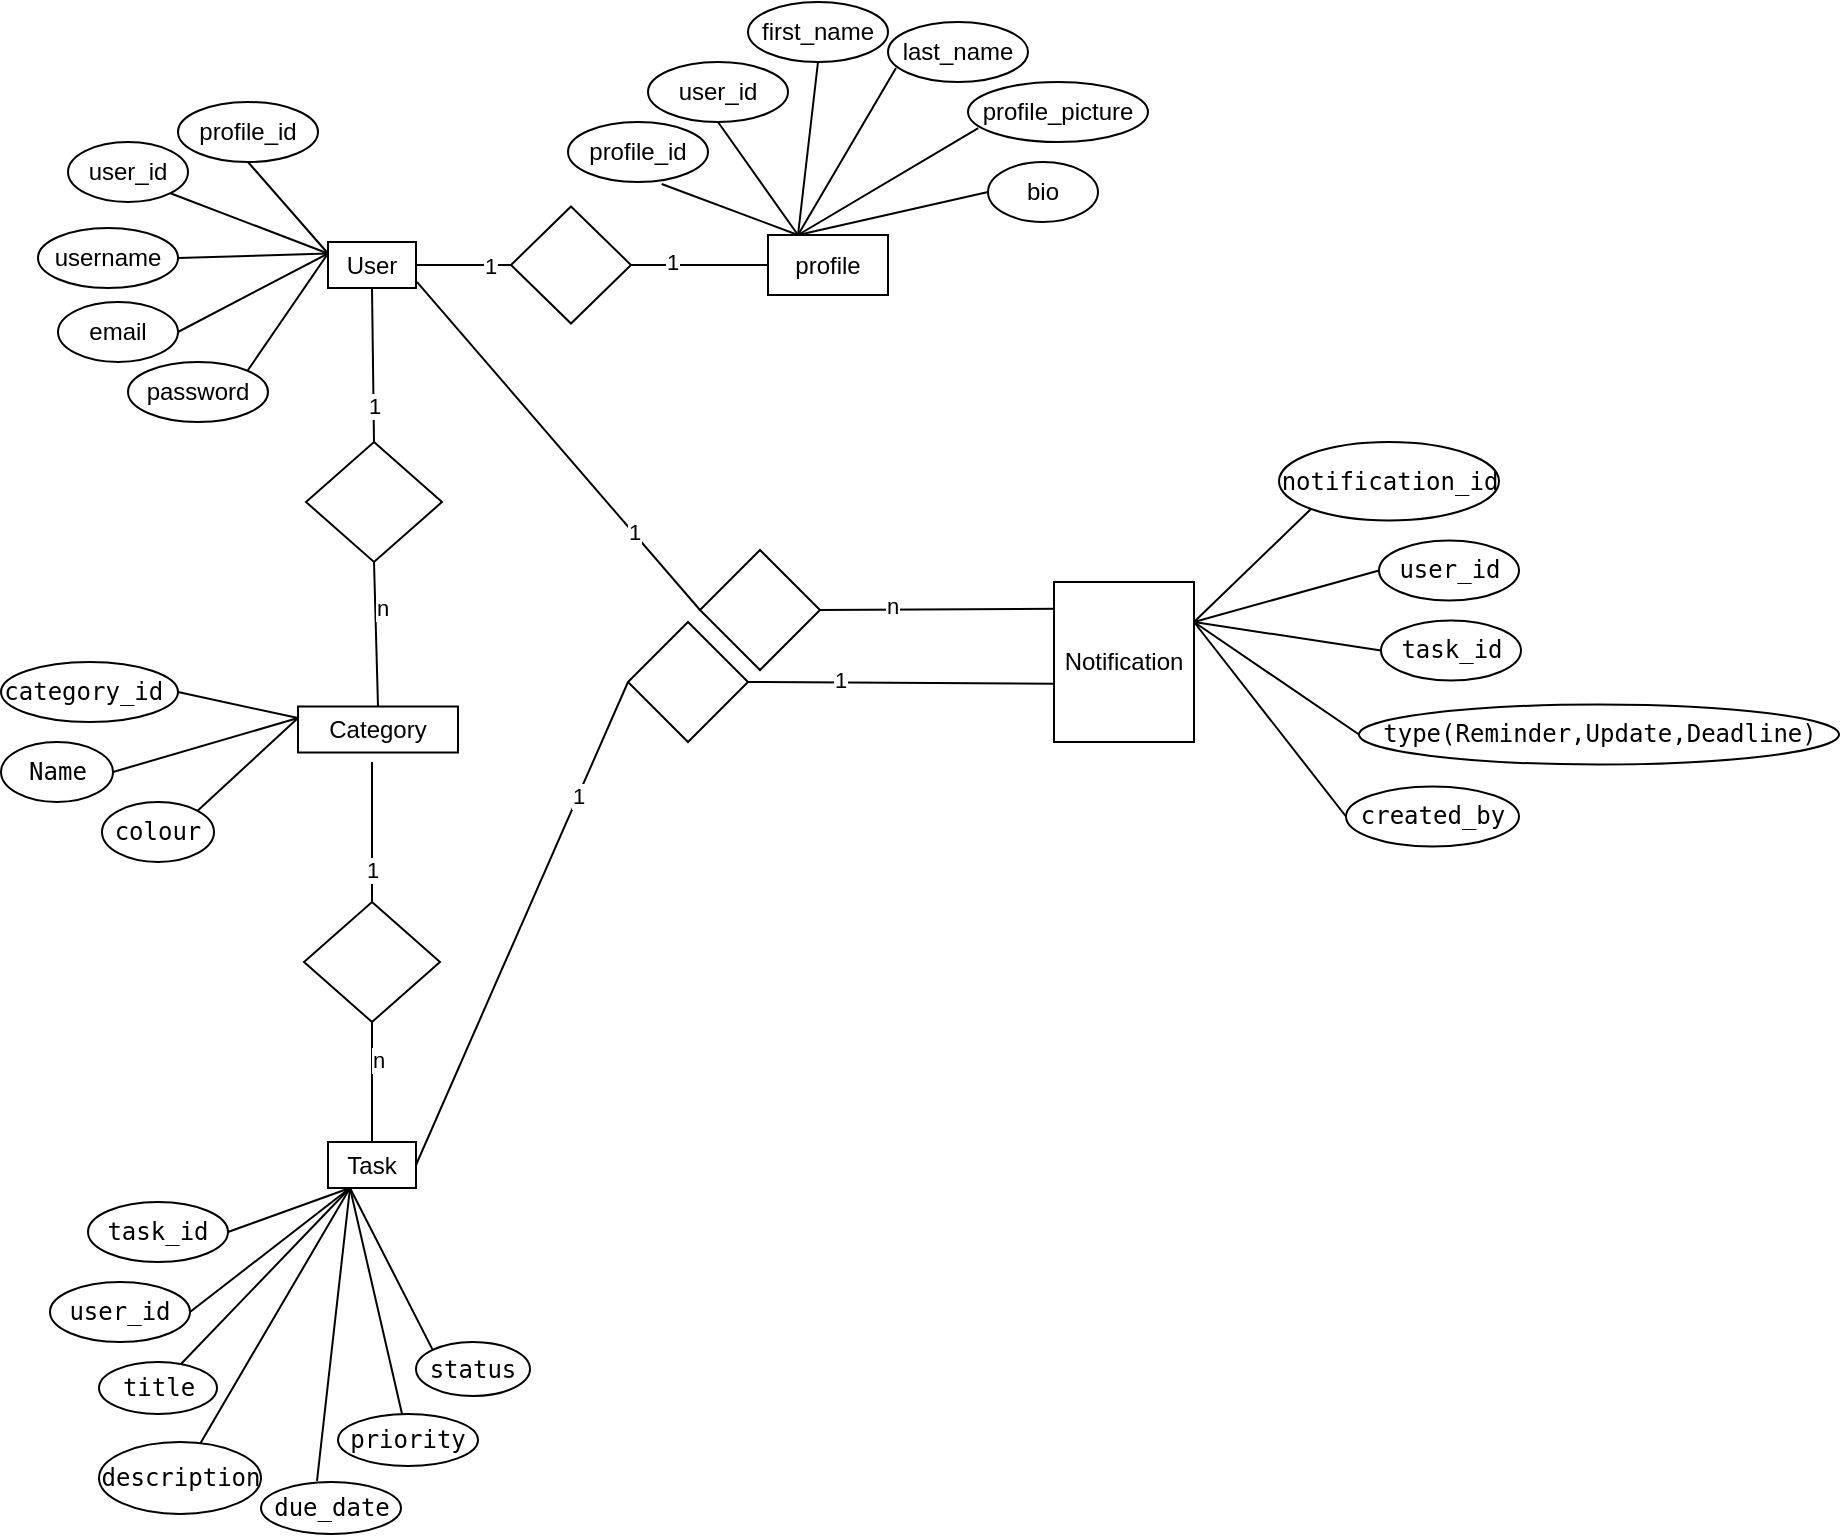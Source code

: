 <mxfile version="24.7.16">
  <diagram name="Page-1" id="2oIcgv48rsFbRuFE8hWv">
    <mxGraphModel dx="1050" dy="569" grid="1" gridSize="10" guides="1" tooltips="1" connect="1" arrows="1" fold="1" page="1" pageScale="1" pageWidth="850" pageHeight="1100" math="0" shadow="0">
      <root>
        <mxCell id="0" />
        <mxCell id="1" parent="0" />
        <mxCell id="Rj8w-bVWe5VZsiDT0nC8-1" value="User" style="rounded=0;whiteSpace=wrap;html=1;" parent="1" vertex="1">
          <mxGeometry x="275" y="380" width="44" height="23" as="geometry" />
        </mxCell>
        <mxCell id="Rj8w-bVWe5VZsiDT0nC8-2" value="user_id" style="ellipse;whiteSpace=wrap;html=1;" parent="1" vertex="1">
          <mxGeometry x="145" y="330" width="60" height="30" as="geometry" />
        </mxCell>
        <mxCell id="Rj8w-bVWe5VZsiDT0nC8-3" value="" style="endArrow=none;html=1;rounded=0;entryX=0;entryY=0.25;entryDx=0;entryDy=0;exitX=1;exitY=1;exitDx=0;exitDy=0;" parent="1" source="Rj8w-bVWe5VZsiDT0nC8-2" target="Rj8w-bVWe5VZsiDT0nC8-1" edge="1">
          <mxGeometry width="50" height="50" relative="1" as="geometry">
            <mxPoint x="165" y="480" as="sourcePoint" />
            <mxPoint x="215" y="430" as="targetPoint" />
          </mxGeometry>
        </mxCell>
        <mxCell id="Rj8w-bVWe5VZsiDT0nC8-4" value="username" style="ellipse;whiteSpace=wrap;html=1;" parent="1" vertex="1">
          <mxGeometry x="130" y="373" width="70" height="30" as="geometry" />
        </mxCell>
        <mxCell id="Rj8w-bVWe5VZsiDT0nC8-5" value="" style="endArrow=none;html=1;rounded=0;entryX=0;entryY=0.25;entryDx=0;entryDy=0;exitX=1;exitY=0.5;exitDx=0;exitDy=0;" parent="1" source="Rj8w-bVWe5VZsiDT0nC8-4" target="Rj8w-bVWe5VZsiDT0nC8-1" edge="1">
          <mxGeometry width="50" height="50" relative="1" as="geometry">
            <mxPoint x="145" y="520" as="sourcePoint" />
            <mxPoint x="255" y="426" as="targetPoint" />
          </mxGeometry>
        </mxCell>
        <mxCell id="Rj8w-bVWe5VZsiDT0nC8-6" value="email" style="ellipse;whiteSpace=wrap;html=1;" parent="1" vertex="1">
          <mxGeometry x="140" y="410" width="60" height="30" as="geometry" />
        </mxCell>
        <mxCell id="Rj8w-bVWe5VZsiDT0nC8-7" value="" style="endArrow=none;html=1;rounded=0;entryX=0;entryY=0.25;entryDx=0;entryDy=0;exitX=1;exitY=0.5;exitDx=0;exitDy=0;" parent="1" source="Rj8w-bVWe5VZsiDT0nC8-6" target="Rj8w-bVWe5VZsiDT0nC8-1" edge="1">
          <mxGeometry width="50" height="50" relative="1" as="geometry">
            <mxPoint x="135" y="560" as="sourcePoint" />
            <mxPoint x="245" y="466" as="targetPoint" />
          </mxGeometry>
        </mxCell>
        <mxCell id="Rj8w-bVWe5VZsiDT0nC8-8" value="password" style="ellipse;whiteSpace=wrap;html=1;" parent="1" vertex="1">
          <mxGeometry x="175" y="440" width="70" height="30" as="geometry" />
        </mxCell>
        <mxCell id="Rj8w-bVWe5VZsiDT0nC8-9" value="" style="endArrow=none;html=1;rounded=0;exitX=1;exitY=0;exitDx=0;exitDy=0;entryX=0;entryY=0.25;entryDx=0;entryDy=0;" parent="1" source="Rj8w-bVWe5VZsiDT0nC8-8" target="Rj8w-bVWe5VZsiDT0nC8-1" edge="1">
          <mxGeometry width="50" height="50" relative="1" as="geometry">
            <mxPoint x="135" y="600" as="sourcePoint" />
            <mxPoint x="275" y="390" as="targetPoint" />
          </mxGeometry>
        </mxCell>
        <mxCell id="Rj8w-bVWe5VZsiDT0nC8-10" value="" style="rhombus;whiteSpace=wrap;html=1;" parent="1" vertex="1">
          <mxGeometry x="366.5" y="362.25" width="60" height="58.5" as="geometry" />
        </mxCell>
        <mxCell id="Rj8w-bVWe5VZsiDT0nC8-11" value="" style="endArrow=none;html=1;rounded=0;exitX=1;exitY=0.5;exitDx=0;exitDy=0;entryX=0;entryY=0.5;entryDx=0;entryDy=0;" parent="1" source="Rj8w-bVWe5VZsiDT0nC8-1" target="Rj8w-bVWe5VZsiDT0nC8-10" edge="1">
          <mxGeometry width="50" height="50" relative="1" as="geometry">
            <mxPoint x="350" y="380" as="sourcePoint" />
            <mxPoint x="365" y="390" as="targetPoint" />
          </mxGeometry>
        </mxCell>
        <mxCell id="Rj8w-bVWe5VZsiDT0nC8-16" value="1" style="edgeLabel;html=1;align=center;verticalAlign=middle;resizable=0;points=[];" parent="Rj8w-bVWe5VZsiDT0nC8-11" vertex="1" connectable="0">
          <mxGeometry x="0.529" relative="1" as="geometry">
            <mxPoint as="offset" />
          </mxGeometry>
        </mxCell>
        <mxCell id="Rj8w-bVWe5VZsiDT0nC8-13" value="profile_id" style="ellipse;whiteSpace=wrap;html=1;" parent="1" vertex="1">
          <mxGeometry x="200" y="310" width="70" height="30" as="geometry" />
        </mxCell>
        <mxCell id="Rj8w-bVWe5VZsiDT0nC8-14" value="" style="endArrow=none;html=1;rounded=0;exitX=0.5;exitY=1;exitDx=0;exitDy=0;entryX=0;entryY=0.25;entryDx=0;entryDy=0;" parent="1" source="Rj8w-bVWe5VZsiDT0nC8-13" target="Rj8w-bVWe5VZsiDT0nC8-1" edge="1">
          <mxGeometry width="50" height="50" relative="1" as="geometry">
            <mxPoint x="225" y="457" as="sourcePoint" />
            <mxPoint x="275" y="390" as="targetPoint" />
          </mxGeometry>
        </mxCell>
        <mxCell id="Rj8w-bVWe5VZsiDT0nC8-18" value="profile" style="rounded=0;whiteSpace=wrap;html=1;" parent="1" vertex="1">
          <mxGeometry x="495" y="376.5" width="60" height="30" as="geometry" />
        </mxCell>
        <mxCell id="Rj8w-bVWe5VZsiDT0nC8-19" value="" style="endArrow=none;html=1;rounded=0;entryX=0;entryY=0.5;entryDx=0;entryDy=0;exitX=1;exitY=0.5;exitDx=0;exitDy=0;" parent="1" source="Rj8w-bVWe5VZsiDT0nC8-10" target="Rj8w-bVWe5VZsiDT0nC8-18" edge="1">
          <mxGeometry width="50" height="50" relative="1" as="geometry">
            <mxPoint x="375" y="530" as="sourcePoint" />
            <mxPoint x="425" y="480" as="targetPoint" />
          </mxGeometry>
        </mxCell>
        <mxCell id="Rj8w-bVWe5VZsiDT0nC8-20" value="1" style="edgeLabel;html=1;align=center;verticalAlign=middle;resizable=0;points=[];" parent="Rj8w-bVWe5VZsiDT0nC8-19" vertex="1" connectable="0">
          <mxGeometry x="-0.408" y="3" relative="1" as="geometry">
            <mxPoint y="1" as="offset" />
          </mxGeometry>
        </mxCell>
        <mxCell id="Rj8w-bVWe5VZsiDT0nC8-21" value="profile_id" style="ellipse;whiteSpace=wrap;html=1;" parent="1" vertex="1">
          <mxGeometry x="395" y="320" width="70" height="30" as="geometry" />
        </mxCell>
        <mxCell id="Rj8w-bVWe5VZsiDT0nC8-22" value="" style="endArrow=none;html=1;rounded=0;exitX=0.669;exitY=1.033;exitDx=0;exitDy=0;entryX=0.25;entryY=0;entryDx=0;entryDy=0;exitPerimeter=0;" parent="1" source="Rj8w-bVWe5VZsiDT0nC8-21" target="Rj8w-bVWe5VZsiDT0nC8-18" edge="1">
          <mxGeometry width="50" height="50" relative="1" as="geometry">
            <mxPoint x="450" y="411" as="sourcePoint" />
            <mxPoint x="500" y="340" as="targetPoint" />
          </mxGeometry>
        </mxCell>
        <mxCell id="Rj8w-bVWe5VZsiDT0nC8-23" value="user_id" style="ellipse;whiteSpace=wrap;html=1;" parent="1" vertex="1">
          <mxGeometry x="435" y="290" width="70" height="30" as="geometry" />
        </mxCell>
        <mxCell id="Rj8w-bVWe5VZsiDT0nC8-24" value="" style="endArrow=none;html=1;rounded=0;exitX=0.5;exitY=1;exitDx=0;exitDy=0;entryX=0.25;entryY=0;entryDx=0;entryDy=0;" parent="1" source="Rj8w-bVWe5VZsiDT0nC8-23" target="Rj8w-bVWe5VZsiDT0nC8-18" edge="1">
          <mxGeometry width="50" height="50" relative="1" as="geometry">
            <mxPoint x="530" y="394" as="sourcePoint" />
            <mxPoint x="580" y="360" as="targetPoint" />
          </mxGeometry>
        </mxCell>
        <mxCell id="Rj8w-bVWe5VZsiDT0nC8-25" value="first_name" style="ellipse;whiteSpace=wrap;html=1;" parent="1" vertex="1">
          <mxGeometry x="485" y="260" width="70" height="30" as="geometry" />
        </mxCell>
        <mxCell id="Rj8w-bVWe5VZsiDT0nC8-26" value="" style="endArrow=none;html=1;rounded=0;exitX=0.5;exitY=1;exitDx=0;exitDy=0;entryX=0.25;entryY=0;entryDx=0;entryDy=0;" parent="1" source="Rj8w-bVWe5VZsiDT0nC8-25" target="Rj8w-bVWe5VZsiDT0nC8-18" edge="1">
          <mxGeometry width="50" height="50" relative="1" as="geometry">
            <mxPoint x="580" y="407" as="sourcePoint" />
            <mxPoint x="630" y="373" as="targetPoint" />
          </mxGeometry>
        </mxCell>
        <mxCell id="TDnGn_1f78GrU_RNi5Ye-1" value="last_name" style="ellipse;whiteSpace=wrap;html=1;" parent="1" vertex="1">
          <mxGeometry x="555" y="270" width="70" height="30" as="geometry" />
        </mxCell>
        <mxCell id="TDnGn_1f78GrU_RNi5Ye-2" value="" style="endArrow=none;html=1;rounded=0;exitX=0.057;exitY=0.767;exitDx=0;exitDy=0;entryX=0.25;entryY=0;entryDx=0;entryDy=0;exitPerimeter=0;" parent="1" source="TDnGn_1f78GrU_RNi5Ye-1" target="Rj8w-bVWe5VZsiDT0nC8-18" edge="1">
          <mxGeometry width="50" height="50" relative="1" as="geometry">
            <mxPoint x="605" y="440" as="sourcePoint" />
            <mxPoint x="535" y="410" as="targetPoint" />
          </mxGeometry>
        </mxCell>
        <mxCell id="TDnGn_1f78GrU_RNi5Ye-3" value="profile_picture" style="ellipse;whiteSpace=wrap;html=1;" parent="1" vertex="1">
          <mxGeometry x="595" y="300" width="90" height="30" as="geometry" />
        </mxCell>
        <mxCell id="TDnGn_1f78GrU_RNi5Ye-4" value="" style="endArrow=none;html=1;rounded=0;exitX=0.057;exitY=0.767;exitDx=0;exitDy=0;entryX=0.25;entryY=0;entryDx=0;entryDy=0;exitPerimeter=0;" parent="1" source="TDnGn_1f78GrU_RNi5Ye-3" target="Rj8w-bVWe5VZsiDT0nC8-18" edge="1">
          <mxGeometry width="50" height="50" relative="1" as="geometry">
            <mxPoint x="620" y="473" as="sourcePoint" />
            <mxPoint x="525" y="410" as="targetPoint" />
          </mxGeometry>
        </mxCell>
        <mxCell id="TDnGn_1f78GrU_RNi5Ye-6" value="bio" style="ellipse;whiteSpace=wrap;html=1;" parent="1" vertex="1">
          <mxGeometry x="605" y="340" width="55" height="30" as="geometry" />
        </mxCell>
        <mxCell id="TDnGn_1f78GrU_RNi5Ye-7" value="" style="endArrow=none;html=1;rounded=0;exitX=0;exitY=0.5;exitDx=0;exitDy=0;entryX=0.25;entryY=0;entryDx=0;entryDy=0;" parent="1" source="TDnGn_1f78GrU_RNi5Ye-6" target="Rj8w-bVWe5VZsiDT0nC8-18" edge="1">
          <mxGeometry width="50" height="50" relative="1" as="geometry">
            <mxPoint x="650" y="504.5" as="sourcePoint" />
            <mxPoint x="555" y="441.5" as="targetPoint" />
          </mxGeometry>
        </mxCell>
        <mxCell id="TDnGn_1f78GrU_RNi5Ye-8" value="" style="rhombus;whiteSpace=wrap;html=1;" parent="1" vertex="1">
          <mxGeometry x="264" y="480" width="68" height="60" as="geometry" />
        </mxCell>
        <mxCell id="TDnGn_1f78GrU_RNi5Ye-9" value="" style="endArrow=none;html=1;rounded=0;entryX=0.5;entryY=0;entryDx=0;entryDy=0;exitX=0.5;exitY=1;exitDx=0;exitDy=0;" parent="1" source="Rj8w-bVWe5VZsiDT0nC8-1" target="TDnGn_1f78GrU_RNi5Ye-8" edge="1">
          <mxGeometry width="50" height="50" relative="1" as="geometry">
            <mxPoint x="295" y="401" as="sourcePoint" />
            <mxPoint x="335" y="467.75" as="targetPoint" />
          </mxGeometry>
        </mxCell>
        <mxCell id="TDnGn_1f78GrU_RNi5Ye-10" value="1" style="edgeLabel;html=1;align=center;verticalAlign=middle;resizable=0;points=[];" parent="TDnGn_1f78GrU_RNi5Ye-9" vertex="1" connectable="0">
          <mxGeometry x="0.529" relative="1" as="geometry">
            <mxPoint as="offset" />
          </mxGeometry>
        </mxCell>
        <mxCell id="TDnGn_1f78GrU_RNi5Ye-11" value="" style="endArrow=none;html=1;rounded=0;exitX=0.5;exitY=1;exitDx=0;exitDy=0;entryX=0.5;entryY=0;entryDx=0;entryDy=0;" parent="1" source="TDnGn_1f78GrU_RNi5Ye-8" target="HAXW_RtDJW_a83ujI_BT-6" edge="1">
          <mxGeometry width="50" height="50" relative="1" as="geometry">
            <mxPoint x="345" y="607.75" as="sourcePoint" />
            <mxPoint x="300" y="610" as="targetPoint" />
          </mxGeometry>
        </mxCell>
        <mxCell id="TDnGn_1f78GrU_RNi5Ye-12" value="n" style="edgeLabel;html=1;align=center;verticalAlign=middle;resizable=0;points=[];" parent="TDnGn_1f78GrU_RNi5Ye-11" vertex="1" connectable="0">
          <mxGeometry x="-0.408" y="3" relative="1" as="geometry">
            <mxPoint y="1" as="offset" />
          </mxGeometry>
        </mxCell>
        <mxCell id="TDnGn_1f78GrU_RNi5Ye-13" value="Task" style="rounded=0;whiteSpace=wrap;html=1;" parent="1" vertex="1">
          <mxGeometry x="275" y="830" width="44" height="23" as="geometry" />
        </mxCell>
        <mxCell id="TDnGn_1f78GrU_RNi5Ye-14" value="&lt;code&gt;task_id&lt;/code&gt;" style="ellipse;whiteSpace=wrap;html=1;" parent="1" vertex="1">
          <mxGeometry x="155" y="860" width="70" height="30" as="geometry" />
        </mxCell>
        <mxCell id="TDnGn_1f78GrU_RNi5Ye-15" value="" style="endArrow=none;html=1;rounded=0;exitX=1;exitY=0.5;exitDx=0;exitDy=0;entryX=0.25;entryY=1;entryDx=0;entryDy=0;" parent="1" source="TDnGn_1f78GrU_RNi5Ye-14" target="TDnGn_1f78GrU_RNi5Ye-13" edge="1">
          <mxGeometry width="50" height="50" relative="1" as="geometry">
            <mxPoint x="220" y="1072.75" as="sourcePoint" />
            <mxPoint x="270" y="1005.75" as="targetPoint" />
          </mxGeometry>
        </mxCell>
        <mxCell id="TDnGn_1f78GrU_RNi5Ye-18" value="&lt;code&gt;user_id&lt;/code&gt;" style="ellipse;whiteSpace=wrap;html=1;" parent="1" vertex="1">
          <mxGeometry x="136" y="900" width="70" height="30" as="geometry" />
        </mxCell>
        <mxCell id="TDnGn_1f78GrU_RNi5Ye-19" value="" style="endArrow=none;html=1;rounded=0;exitX=1;exitY=0.5;exitDx=0;exitDy=0;entryX=0.25;entryY=1;entryDx=0;entryDy=0;" parent="1" source="TDnGn_1f78GrU_RNi5Ye-18" target="TDnGn_1f78GrU_RNi5Ye-13" edge="1">
          <mxGeometry width="50" height="50" relative="1" as="geometry">
            <mxPoint x="250" y="1109.75" as="sourcePoint" />
            <mxPoint x="316" y="1025.75" as="targetPoint" />
          </mxGeometry>
        </mxCell>
        <mxCell id="TDnGn_1f78GrU_RNi5Ye-20" value="&lt;code&gt;title&lt;/code&gt;" style="ellipse;whiteSpace=wrap;html=1;" parent="1" vertex="1">
          <mxGeometry x="160.5" y="940" width="59" height="26" as="geometry" />
        </mxCell>
        <mxCell id="TDnGn_1f78GrU_RNi5Ye-21" value="" style="endArrow=none;html=1;rounded=0;entryX=0.25;entryY=1;entryDx=0;entryDy=0;" parent="1" source="TDnGn_1f78GrU_RNi5Ye-20" target="TDnGn_1f78GrU_RNi5Ye-13" edge="1">
          <mxGeometry width="50" height="50" relative="1" as="geometry">
            <mxPoint x="301" y="1136.75" as="sourcePoint" />
            <mxPoint x="337" y="1015.75" as="targetPoint" />
          </mxGeometry>
        </mxCell>
        <mxCell id="TDnGn_1f78GrU_RNi5Ye-22" value="&lt;code&gt;description&lt;/code&gt;" style="ellipse;whiteSpace=wrap;html=1;" parent="1" vertex="1">
          <mxGeometry x="160.5" y="980" width="81" height="36" as="geometry" />
        </mxCell>
        <mxCell id="TDnGn_1f78GrU_RNi5Ye-23" value="" style="endArrow=none;html=1;rounded=0;entryX=0.25;entryY=1;entryDx=0;entryDy=0;" parent="1" source="TDnGn_1f78GrU_RNi5Ye-22" target="TDnGn_1f78GrU_RNi5Ye-13" edge="1">
          <mxGeometry width="50" height="50" relative="1" as="geometry">
            <mxPoint x="379" y="1136.75" as="sourcePoint" />
            <mxPoint x="305" y="988.75" as="targetPoint" />
          </mxGeometry>
        </mxCell>
        <mxCell id="TDnGn_1f78GrU_RNi5Ye-24" value="&lt;code&gt;due_date&lt;/code&gt;" style="ellipse;whiteSpace=wrap;html=1;" parent="1" vertex="1">
          <mxGeometry x="241.5" y="1000" width="70" height="26" as="geometry" />
        </mxCell>
        <mxCell id="TDnGn_1f78GrU_RNi5Ye-25" value="" style="endArrow=none;html=1;rounded=0;entryX=0.25;entryY=1;entryDx=0;entryDy=0;exitX=0.4;exitY=-0.023;exitDx=0;exitDy=0;exitPerimeter=0;" parent="1" source="TDnGn_1f78GrU_RNi5Ye-24" target="TDnGn_1f78GrU_RNi5Ye-13" edge="1">
          <mxGeometry width="50" height="50" relative="1" as="geometry">
            <mxPoint x="380" y="1131.75" as="sourcePoint" />
            <mxPoint x="365" y="983.75" as="targetPoint" />
          </mxGeometry>
        </mxCell>
        <mxCell id="TDnGn_1f78GrU_RNi5Ye-26" value="&lt;code&gt;priority&lt;/code&gt;" style="ellipse;whiteSpace=wrap;html=1;" parent="1" vertex="1">
          <mxGeometry x="280" y="966" width="70" height="26" as="geometry" />
        </mxCell>
        <mxCell id="TDnGn_1f78GrU_RNi5Ye-27" value="" style="endArrow=none;html=1;rounded=0;entryX=0.25;entryY=1;entryDx=0;entryDy=0;" parent="1" source="TDnGn_1f78GrU_RNi5Ye-26" target="TDnGn_1f78GrU_RNi5Ye-13" edge="1">
          <mxGeometry width="50" height="50" relative="1" as="geometry">
            <mxPoint x="409" y="1098.75" as="sourcePoint" />
            <mxPoint x="315" y="955.75" as="targetPoint" />
          </mxGeometry>
        </mxCell>
        <mxCell id="TDnGn_1f78GrU_RNi5Ye-28" value="&lt;code&gt;status&lt;/code&gt;" style="ellipse;whiteSpace=wrap;html=1;" parent="1" vertex="1">
          <mxGeometry x="319" y="930" width="57" height="27" as="geometry" />
        </mxCell>
        <mxCell id="TDnGn_1f78GrU_RNi5Ye-29" value="" style="endArrow=none;html=1;rounded=0;entryX=0.25;entryY=1;entryDx=0;entryDy=0;exitX=0;exitY=0;exitDx=0;exitDy=0;" parent="1" source="TDnGn_1f78GrU_RNi5Ye-28" target="TDnGn_1f78GrU_RNi5Ye-13" edge="1">
          <mxGeometry width="50" height="50" relative="1" as="geometry">
            <mxPoint x="442" y="1067.75" as="sourcePoint" />
            <mxPoint x="319" y="957.75" as="targetPoint" />
          </mxGeometry>
        </mxCell>
        <mxCell id="T5rermQS7O7GPR66ioIY-12" value="" style="rhombus;whiteSpace=wrap;html=1;" parent="1" vertex="1">
          <mxGeometry x="461" y="534" width="60" height="60" as="geometry" />
        </mxCell>
        <mxCell id="T5rermQS7O7GPR66ioIY-13" value="" style="endArrow=none;html=1;rounded=0;exitX=1.01;exitY=0.866;exitDx=0;exitDy=0;entryX=0;entryY=0.5;entryDx=0;entryDy=0;exitPerimeter=0;" parent="1" source="Rj8w-bVWe5VZsiDT0nC8-1" target="T5rermQS7O7GPR66ioIY-12" edge="1">
          <mxGeometry width="50" height="50" relative="1" as="geometry">
            <mxPoint x="338" y="420.75" as="sourcePoint" />
            <mxPoint x="461" y="544.75" as="targetPoint" />
          </mxGeometry>
        </mxCell>
        <mxCell id="T5rermQS7O7GPR66ioIY-14" value="1" style="edgeLabel;html=1;align=center;verticalAlign=middle;resizable=0;points=[];" parent="T5rermQS7O7GPR66ioIY-13" vertex="1" connectable="0">
          <mxGeometry x="0.529" relative="1" as="geometry">
            <mxPoint as="offset" />
          </mxGeometry>
        </mxCell>
        <mxCell id="T5rermQS7O7GPR66ioIY-15" value="" style="endArrow=none;html=1;rounded=0;exitX=1;exitY=0.5;exitDx=0;exitDy=0;entryX=0.035;entryY=0.167;entryDx=0;entryDy=0;entryPerimeter=0;" parent="1" source="T5rermQS7O7GPR66ioIY-12" target="T5rermQS7O7GPR66ioIY-17" edge="1">
          <mxGeometry width="50" height="50" relative="1" as="geometry">
            <mxPoint x="514" y="684.75" as="sourcePoint" />
            <mxPoint x="623" y="495" as="targetPoint" />
          </mxGeometry>
        </mxCell>
        <mxCell id="T5rermQS7O7GPR66ioIY-16" value="n" style="edgeLabel;html=1;align=center;verticalAlign=middle;resizable=0;points=[];" parent="T5rermQS7O7GPR66ioIY-15" vertex="1" connectable="0">
          <mxGeometry x="-0.408" y="3" relative="1" as="geometry">
            <mxPoint y="1" as="offset" />
          </mxGeometry>
        </mxCell>
        <mxCell id="T5rermQS7O7GPR66ioIY-17" value="Notification" style="rounded=0;whiteSpace=wrap;html=1;" parent="1" vertex="1">
          <mxGeometry x="638" y="550" width="70" height="80" as="geometry" />
        </mxCell>
        <mxCell id="T5rermQS7O7GPR66ioIY-18" value="&lt;code&gt;notification_id&lt;/code&gt;" style="ellipse;whiteSpace=wrap;html=1;" parent="1" vertex="1">
          <mxGeometry x="750.5" y="480" width="110" height="39.25" as="geometry" />
        </mxCell>
        <mxCell id="T5rermQS7O7GPR66ioIY-19" value="" style="endArrow=none;html=1;rounded=0;exitX=0;exitY=1;exitDx=0;exitDy=0;entryX=1;entryY=0.25;entryDx=0;entryDy=0;" parent="1" source="T5rermQS7O7GPR66ioIY-18" target="T5rermQS7O7GPR66ioIY-17" edge="1">
          <mxGeometry width="50" height="50" relative="1" as="geometry">
            <mxPoint x="835.25" y="674.5" as="sourcePoint" />
            <mxPoint x="707.5" y="570" as="targetPoint" />
          </mxGeometry>
        </mxCell>
        <mxCell id="T5rermQS7O7GPR66ioIY-20" value="&lt;code&gt;user_id&lt;/code&gt;" style="ellipse;whiteSpace=wrap;html=1;" parent="1" vertex="1">
          <mxGeometry x="800.5" y="529.25" width="70" height="30" as="geometry" />
        </mxCell>
        <mxCell id="T5rermQS7O7GPR66ioIY-21" value="" style="endArrow=none;html=1;rounded=0;exitX=0;exitY=0.5;exitDx=0;exitDy=0;entryX=1;entryY=0.25;entryDx=0;entryDy=0;" parent="1" source="T5rermQS7O7GPR66ioIY-20" target="T5rermQS7O7GPR66ioIY-17" edge="1">
          <mxGeometry width="50" height="50" relative="1" as="geometry">
            <mxPoint x="861.25" y="723.75" as="sourcePoint" />
            <mxPoint x="725.5" y="605.25" as="targetPoint" />
          </mxGeometry>
        </mxCell>
        <mxCell id="T5rermQS7O7GPR66ioIY-23" value="&lt;code&gt;task_id&lt;/code&gt;" style="ellipse;whiteSpace=wrap;html=1;" parent="1" vertex="1">
          <mxGeometry x="801.5" y="569.25" width="70" height="30" as="geometry" />
        </mxCell>
        <mxCell id="T5rermQS7O7GPR66ioIY-24" value="" style="endArrow=none;html=1;rounded=0;exitX=0;exitY=0.5;exitDx=0;exitDy=0;entryX=1;entryY=0.25;entryDx=0;entryDy=0;" parent="1" source="T5rermQS7O7GPR66ioIY-23" target="T5rermQS7O7GPR66ioIY-17" edge="1">
          <mxGeometry width="50" height="50" relative="1" as="geometry">
            <mxPoint x="862.25" y="763.75" as="sourcePoint" />
            <mxPoint x="700.5" y="598" as="targetPoint" />
          </mxGeometry>
        </mxCell>
        <mxCell id="T5rermQS7O7GPR66ioIY-25" value="&lt;code&gt;type(Reminder,Update,Deadline)&lt;/code&gt;" style="ellipse;whiteSpace=wrap;html=1;" parent="1" vertex="1">
          <mxGeometry x="790.5" y="611.25" width="240" height="30" as="geometry" />
        </mxCell>
        <mxCell id="T5rermQS7O7GPR66ioIY-26" value="" style="endArrow=none;html=1;rounded=0;exitX=0;exitY=0.5;exitDx=0;exitDy=0;entryX=1;entryY=0.25;entryDx=0;entryDy=0;" parent="1" source="T5rermQS7O7GPR66ioIY-25" target="T5rermQS7O7GPR66ioIY-17" edge="1">
          <mxGeometry width="50" height="50" relative="1" as="geometry">
            <mxPoint x="851.25" y="805.75" as="sourcePoint" />
            <mxPoint x="688.5" y="600" as="targetPoint" />
          </mxGeometry>
        </mxCell>
        <mxCell id="T5rermQS7O7GPR66ioIY-27" value="&lt;code&gt;created_by&lt;/code&gt;" style="ellipse;whiteSpace=wrap;html=1;" parent="1" vertex="1">
          <mxGeometry x="784" y="652.25" width="86.5" height="30" as="geometry" />
        </mxCell>
        <mxCell id="T5rermQS7O7GPR66ioIY-28" value="" style="endArrow=none;html=1;rounded=0;exitX=0;exitY=0.5;exitDx=0;exitDy=0;entryX=1;entryY=0.25;entryDx=0;entryDy=0;" parent="1" source="T5rermQS7O7GPR66ioIY-27" target="T5rermQS7O7GPR66ioIY-17" edge="1">
          <mxGeometry width="50" height="50" relative="1" as="geometry">
            <mxPoint x="844.75" y="846.75" as="sourcePoint" />
            <mxPoint x="693" y="599" as="targetPoint" />
          </mxGeometry>
        </mxCell>
        <mxCell id="T5rermQS7O7GPR66ioIY-34" value="" style="rhombus;whiteSpace=wrap;html=1;" parent="1" vertex="1">
          <mxGeometry x="425" y="570" width="60" height="60" as="geometry" />
        </mxCell>
        <mxCell id="T5rermQS7O7GPR66ioIY-35" value="" style="endArrow=none;html=1;rounded=0;entryX=0;entryY=0.5;entryDx=0;entryDy=0;exitX=1;exitY=0.5;exitDx=0;exitDy=0;" parent="1" source="TDnGn_1f78GrU_RNi5Ye-13" target="T5rermQS7O7GPR66ioIY-34" edge="1">
          <mxGeometry width="50" height="50" relative="1" as="geometry">
            <mxPoint x="340" y="590" as="sourcePoint" />
            <mxPoint x="462" y="574.75" as="targetPoint" />
          </mxGeometry>
        </mxCell>
        <mxCell id="T5rermQS7O7GPR66ioIY-36" value="1" style="edgeLabel;html=1;align=center;verticalAlign=middle;resizable=0;points=[];" parent="T5rermQS7O7GPR66ioIY-35" vertex="1" connectable="0">
          <mxGeometry x="0.529" relative="1" as="geometry">
            <mxPoint as="offset" />
          </mxGeometry>
        </mxCell>
        <mxCell id="T5rermQS7O7GPR66ioIY-37" value="" style="endArrow=none;html=1;rounded=0;exitX=1;exitY=0.5;exitDx=0;exitDy=0;entryX=0.003;entryY=0.636;entryDx=0;entryDy=0;entryPerimeter=0;" parent="1" source="T5rermQS7O7GPR66ioIY-34" target="T5rermQS7O7GPR66ioIY-17" edge="1">
          <mxGeometry width="50" height="50" relative="1" as="geometry">
            <mxPoint x="515" y="714.75" as="sourcePoint" />
            <mxPoint x="633" y="525" as="targetPoint" />
          </mxGeometry>
        </mxCell>
        <mxCell id="T5rermQS7O7GPR66ioIY-38" value="1" style="edgeLabel;html=1;align=center;verticalAlign=middle;resizable=0;points=[];" parent="T5rermQS7O7GPR66ioIY-37" vertex="1" connectable="0">
          <mxGeometry x="-0.408" y="3" relative="1" as="geometry">
            <mxPoint y="1" as="offset" />
          </mxGeometry>
        </mxCell>
        <mxCell id="HAXW_RtDJW_a83ujI_BT-1" value="" style="rhombus;whiteSpace=wrap;html=1;" parent="1" vertex="1">
          <mxGeometry x="263" y="710" width="68" height="60" as="geometry" />
        </mxCell>
        <mxCell id="HAXW_RtDJW_a83ujI_BT-2" value="" style="endArrow=none;html=1;rounded=0;entryX=0.5;entryY=0;entryDx=0;entryDy=0;exitX=0.5;exitY=1;exitDx=0;exitDy=0;" parent="1" target="HAXW_RtDJW_a83ujI_BT-1" edge="1">
          <mxGeometry width="50" height="50" relative="1" as="geometry">
            <mxPoint x="297" y="640" as="sourcePoint" />
            <mxPoint x="335" y="704.75" as="targetPoint" />
          </mxGeometry>
        </mxCell>
        <mxCell id="HAXW_RtDJW_a83ujI_BT-3" value="1" style="edgeLabel;html=1;align=center;verticalAlign=middle;resizable=0;points=[];" parent="HAXW_RtDJW_a83ujI_BT-2" vertex="1" connectable="0">
          <mxGeometry x="0.529" relative="1" as="geometry">
            <mxPoint as="offset" />
          </mxGeometry>
        </mxCell>
        <mxCell id="HAXW_RtDJW_a83ujI_BT-4" value="" style="endArrow=none;html=1;rounded=0;exitX=0.5;exitY=1;exitDx=0;exitDy=0;entryX=0.5;entryY=0;entryDx=0;entryDy=0;" parent="1" source="HAXW_RtDJW_a83ujI_BT-1" target="TDnGn_1f78GrU_RNi5Ye-13" edge="1">
          <mxGeometry width="50" height="50" relative="1" as="geometry">
            <mxPoint x="345" y="844.75" as="sourcePoint" />
            <mxPoint x="297" y="820" as="targetPoint" />
          </mxGeometry>
        </mxCell>
        <mxCell id="HAXW_RtDJW_a83ujI_BT-5" value="n" style="edgeLabel;html=1;align=center;verticalAlign=middle;resizable=0;points=[];" parent="HAXW_RtDJW_a83ujI_BT-4" vertex="1" connectable="0">
          <mxGeometry x="-0.408" y="3" relative="1" as="geometry">
            <mxPoint y="1" as="offset" />
          </mxGeometry>
        </mxCell>
        <mxCell id="HAXW_RtDJW_a83ujI_BT-6" value="Category" style="rounded=0;whiteSpace=wrap;html=1;" parent="1" vertex="1">
          <mxGeometry x="260" y="612.25" width="80" height="23" as="geometry" />
        </mxCell>
        <mxCell id="HAXW_RtDJW_a83ujI_BT-10" value="&lt;code&gt;category_id&amp;nbsp;&lt;/code&gt;" style="ellipse;whiteSpace=wrap;html=1;" parent="1" vertex="1">
          <mxGeometry x="111.5" y="590" width="88.5" height="30" as="geometry" />
        </mxCell>
        <mxCell id="HAXW_RtDJW_a83ujI_BT-11" value="" style="endArrow=none;html=1;rounded=0;exitX=1;exitY=0.5;exitDx=0;exitDy=0;entryX=0;entryY=0.25;entryDx=0;entryDy=0;" parent="1" source="HAXW_RtDJW_a83ujI_BT-10" target="HAXW_RtDJW_a83ujI_BT-6" edge="1">
          <mxGeometry width="50" height="50" relative="1" as="geometry">
            <mxPoint x="153.5" y="825" as="sourcePoint" />
            <mxPoint x="219.5" y="605.25" as="targetPoint" />
          </mxGeometry>
        </mxCell>
        <mxCell id="HAXW_RtDJW_a83ujI_BT-12" value="&lt;code&gt;Name&lt;/code&gt;" style="ellipse;whiteSpace=wrap;html=1;" parent="1" vertex="1">
          <mxGeometry x="111.5" y="630" width="56" height="30" as="geometry" />
        </mxCell>
        <mxCell id="HAXW_RtDJW_a83ujI_BT-13" value="" style="endArrow=none;html=1;rounded=0;exitX=1;exitY=0.5;exitDx=0;exitDy=0;entryX=0;entryY=0.25;entryDx=0;entryDy=0;" parent="1" source="HAXW_RtDJW_a83ujI_BT-12" target="HAXW_RtDJW_a83ujI_BT-6" edge="1">
          <mxGeometry width="50" height="50" relative="1" as="geometry">
            <mxPoint x="157.5" y="862.75" as="sourcePoint" />
            <mxPoint x="264" y="655.75" as="targetPoint" />
          </mxGeometry>
        </mxCell>
        <mxCell id="HAXW_RtDJW_a83ujI_BT-14" value="&lt;code&gt;colour&lt;/code&gt;" style="ellipse;whiteSpace=wrap;html=1;" parent="1" vertex="1">
          <mxGeometry x="162" y="660" width="56" height="30" as="geometry" />
        </mxCell>
        <mxCell id="HAXW_RtDJW_a83ujI_BT-15" value="" style="endArrow=none;html=1;rounded=0;exitX=1;exitY=0;exitDx=0;exitDy=0;entryX=0;entryY=0.25;entryDx=0;entryDy=0;" parent="1" source="HAXW_RtDJW_a83ujI_BT-14" target="HAXW_RtDJW_a83ujI_BT-6" edge="1">
          <mxGeometry width="50" height="50" relative="1" as="geometry">
            <mxPoint x="191.5" y="894.75" as="sourcePoint" />
            <mxPoint x="294" y="650" as="targetPoint" />
          </mxGeometry>
        </mxCell>
      </root>
    </mxGraphModel>
  </diagram>
</mxfile>
